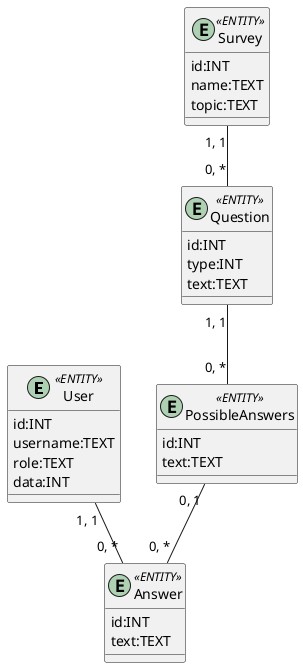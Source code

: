 @startuml
entity User <<ENTITY>> {
    id:INT
    username:TEXT
    role:TEXT
    data:INT
  }


  entity Survey <<ENTITY>>{
    id:INT
    name:TEXT
    topic:TEXT
  }

  entity Question <<ENTITY>>{
    id:INT
    type:INT
    text:TEXT
  }

  entity Answer <<ENTITY>> {
    id:INT
    text:TEXT
  }

  entity PossibleAnswers <<ENTITY>> {
    id:INT
    text:TEXT
  }

  Question "0, *" -u- "1, 1" Survey
  Answer "0, *" -u- "0, 1" PossibleAnswers
  Answer "0, *" -u- "1, 1" User
  PossibleAnswers "0, *" -u- "1, 1" Question
@enduml